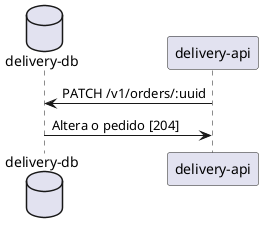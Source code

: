 @startuml Fluxo de alteração de alteração do pedido do usuário
database "delivery-db"
"delivery-api" -> "delivery-db" : PATCH /v1/orders/:uuid
"delivery-db"  -> "delivery-api" : Altera o pedido [204]
@enduml
